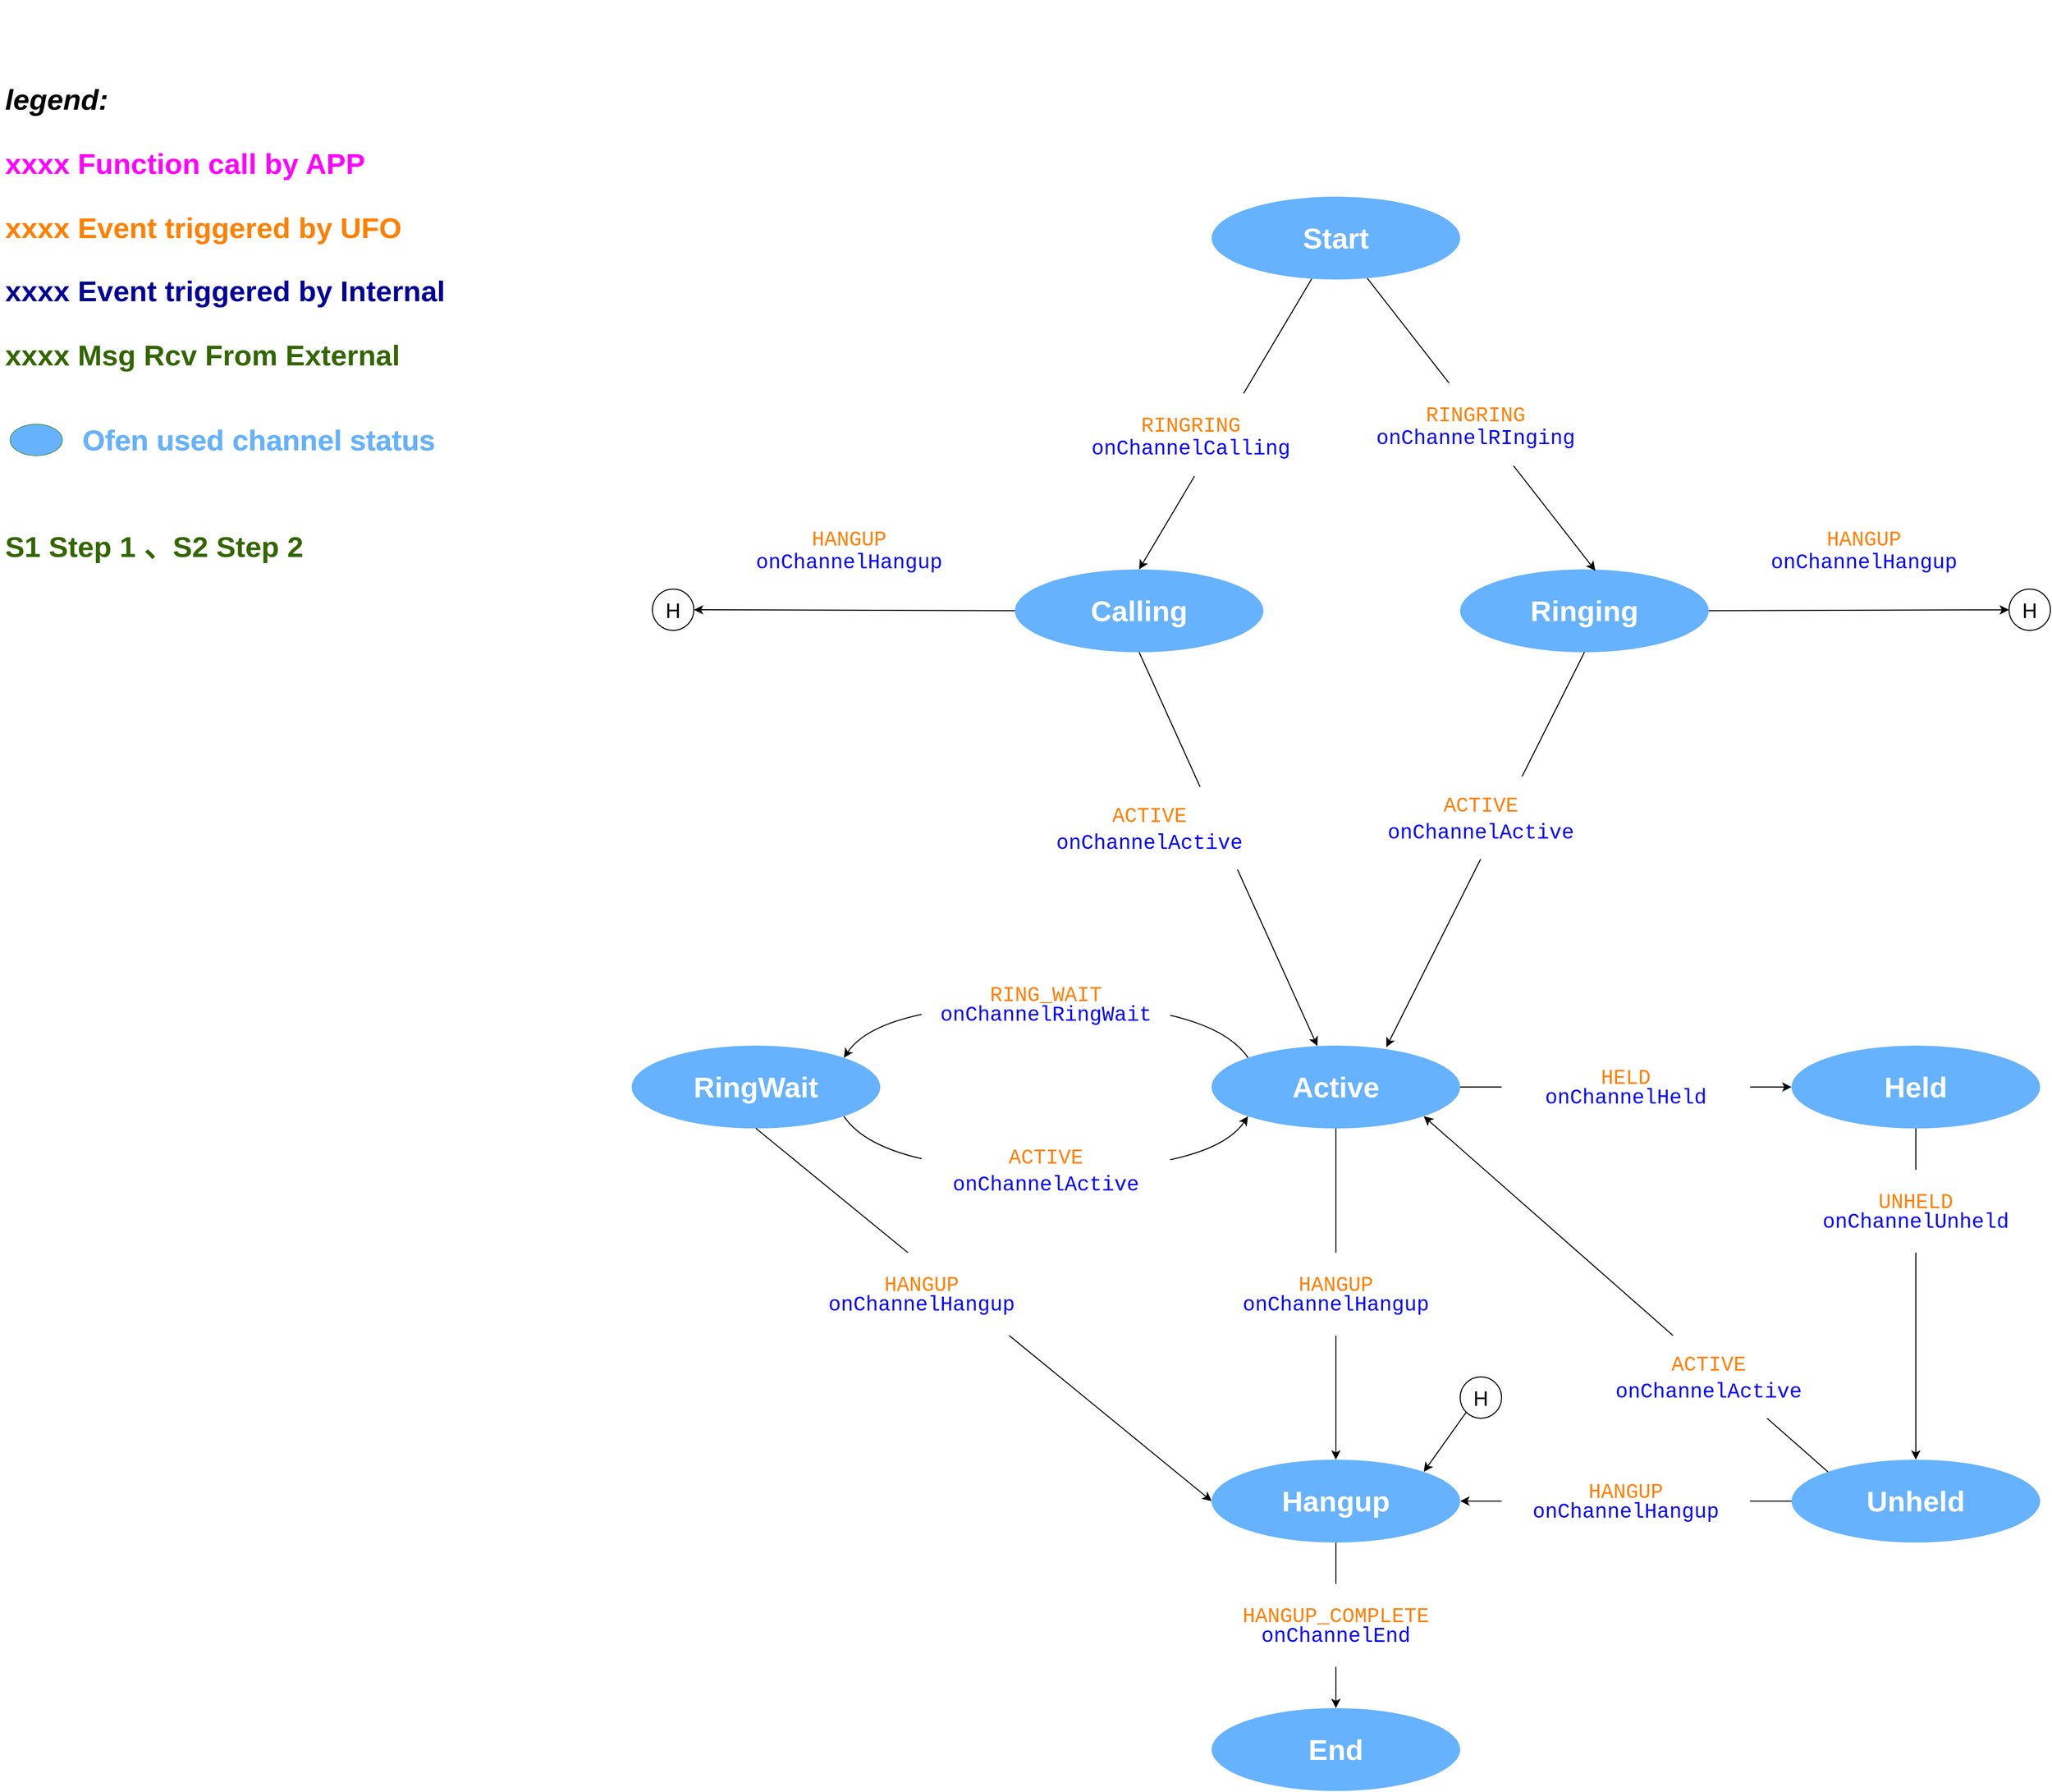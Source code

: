 <mxfile version="16.5.6" type="github">
  <diagram id="f_m_f8tIVZLu3XDVxjNI" name="第 1 页">
    <mxGraphModel dx="2631" dy="1709" grid="1" gridSize="10" guides="1" tooltips="1" connect="1" arrows="1" fold="1" page="1" pageScale="1" pageWidth="827" pageHeight="1169" math="0" shadow="0">
      <root>
        <mxCell id="0" />
        <mxCell id="1" parent="0" />
        <mxCell id="Gu_HGvraQtIG8CotYRPx-56" style="edgeStyle=none;rounded=0;orthogonalLoop=1;jettySize=auto;html=1;fontColor=#66B2FF;" edge="1" parent="1" source="Gu_HGvraQtIG8CotYRPx-2" target="Gu_HGvraQtIG8CotYRPx-57">
          <mxGeometry relative="1" as="geometry">
            <mxPoint x="3220" y="730" as="targetPoint" />
          </mxGeometry>
        </mxCell>
        <mxCell id="Gu_HGvraQtIG8CotYRPx-2" value="&lt;font style=&quot;font-size: 28px&quot;&gt;Ringing&lt;/font&gt;" style="ellipse;whiteSpace=wrap;html=1;rounded=1;labelBackgroundColor=none;fontSize=20;fillColor=#66B2FF;gradientColor=none;fontColor=#FFFFFF;fontStyle=1;strokeColor=none;" vertex="1" parent="1">
          <mxGeometry x="2760" y="700" width="240" height="80" as="geometry" />
        </mxCell>
        <mxCell id="Gu_HGvraQtIG8CotYRPx-5" value="&lt;font style=&quot;font-size: 28px&quot;&gt;Active&lt;/font&gt;" style="ellipse;whiteSpace=wrap;html=1;rounded=1;labelBackgroundColor=none;fontSize=20;fillColor=#66B2FF;gradientColor=none;fontColor=#FFFFFF;fontStyle=1;strokeColor=none;" vertex="1" parent="1">
          <mxGeometry x="2520" y="1160" width="240" height="80" as="geometry" />
        </mxCell>
        <mxCell id="Gu_HGvraQtIG8CotYRPx-6" value="&lt;span style=&quot;font-size: 28px&quot;&gt;Hangup&lt;/span&gt;" style="ellipse;whiteSpace=wrap;html=1;rounded=1;labelBackgroundColor=none;fontSize=20;fillColor=#66B2FF;gradientColor=none;fontColor=#FFFFFF;fontStyle=1;strokeColor=none;" vertex="1" parent="1">
          <mxGeometry x="2520" y="1560" width="240" height="80" as="geometry" />
        </mxCell>
        <mxCell id="Gu_HGvraQtIG8CotYRPx-7" value="" style="endArrow=classic;html=1;rounded=0;fontSize=20;fontColor=#0000FF;exitX=0.5;exitY=1;exitDx=0;exitDy=0;entryX=0.5;entryY=0;entryDx=0;entryDy=0;" edge="1" parent="1" source="Gu_HGvraQtIG8CotYRPx-5" target="Gu_HGvraQtIG8CotYRPx-6">
          <mxGeometry width="50" height="50" relative="1" as="geometry">
            <mxPoint x="2920" y="1270" as="sourcePoint" />
            <mxPoint x="2970" y="1220" as="targetPoint" />
          </mxGeometry>
        </mxCell>
        <mxCell id="Gu_HGvraQtIG8CotYRPx-8" value="&lt;div style=&quot;font-family: &amp;#34;consolas&amp;#34; , &amp;#34;courier new&amp;#34; , monospace ; line-height: 19px ; font-size: 20px&quot;&gt;HANGUP&lt;br&gt;&lt;div style=&quot;line-height: 19px&quot;&gt;&lt;font color=&quot;#0000ff&quot;&gt;onChannelHangup&lt;/font&gt;&lt;/div&gt;&lt;/div&gt;" style="rounded=0;whiteSpace=wrap;html=1;labelBackgroundColor=none;fontSize=20;fontColor=#FF8000;fillColor=#FFFFFF;gradientColor=none;strokeColor=none;" vertex="1" parent="1">
          <mxGeometry x="2520" y="1360" width="240" height="80" as="geometry" />
        </mxCell>
        <mxCell id="Gu_HGvraQtIG8CotYRPx-52" style="rounded=0;orthogonalLoop=1;jettySize=auto;html=1;fontColor=#66B2FF;entryX=0.544;entryY=0.016;entryDx=0;entryDy=0;entryPerimeter=0;" edge="1" parent="1" source="Gu_HGvraQtIG8CotYRPx-9" target="Gu_HGvraQtIG8CotYRPx-2">
          <mxGeometry relative="1" as="geometry" />
        </mxCell>
        <mxCell id="Gu_HGvraQtIG8CotYRPx-54" style="rounded=0;orthogonalLoop=1;jettySize=auto;html=1;entryX=0.5;entryY=0;entryDx=0;entryDy=0;fontColor=#66B2FF;" edge="1" parent="1" source="Gu_HGvraQtIG8CotYRPx-9" target="Gu_HGvraQtIG8CotYRPx-53">
          <mxGeometry relative="1" as="geometry" />
        </mxCell>
        <mxCell id="Gu_HGvraQtIG8CotYRPx-9" value="&lt;font style=&quot;font-size: 28px&quot;&gt;Start&lt;/font&gt;" style="ellipse;whiteSpace=wrap;html=1;rounded=1;labelBackgroundColor=none;fontSize=20;fillColor=#66B2FF;gradientColor=none;fontColor=#FFFFFF;fontStyle=1;strokeColor=none;" vertex="1" parent="1">
          <mxGeometry x="2520" y="340" width="240" height="80" as="geometry" />
        </mxCell>
        <mxCell id="Gu_HGvraQtIG8CotYRPx-10" value="&lt;font style=&quot;font-size: 28px&quot;&gt;Held&lt;/font&gt;" style="ellipse;whiteSpace=wrap;html=1;rounded=1;labelBackgroundColor=none;fontSize=20;fillColor=#66B2FF;gradientColor=none;fontColor=#FFFFFF;fontStyle=1;strokeColor=none;" vertex="1" parent="1">
          <mxGeometry x="3080" y="1160" width="240" height="80" as="geometry" />
        </mxCell>
        <mxCell id="Gu_HGvraQtIG8CotYRPx-11" value="&lt;span style=&quot;font-size: 28px&quot;&gt;Unheld&lt;/span&gt;" style="ellipse;whiteSpace=wrap;html=1;rounded=1;labelBackgroundColor=none;fontSize=20;fillColor=#66B2FF;gradientColor=none;fontColor=#FFFFFF;fontStyle=1;strokeColor=none;" vertex="1" parent="1">
          <mxGeometry x="3080" y="1560" width="240" height="80" as="geometry" />
        </mxCell>
        <mxCell id="Gu_HGvraQtIG8CotYRPx-12" value="" style="endArrow=classic;html=1;rounded=0;fontSize=20;fontColor=#FF8000;entryX=0.5;entryY=0;entryDx=0;entryDy=0;exitX=0.5;exitY=1;exitDx=0;exitDy=0;" edge="1" parent="1" source="Gu_HGvraQtIG8CotYRPx-10" target="Gu_HGvraQtIG8CotYRPx-11">
          <mxGeometry width="50" height="50" relative="1" as="geometry">
            <mxPoint x="3420" y="1340" as="sourcePoint" />
            <mxPoint x="3490" y="1270" as="targetPoint" />
          </mxGeometry>
        </mxCell>
        <mxCell id="Gu_HGvraQtIG8CotYRPx-13" value="&lt;span style=&quot;font-size: 28px&quot;&gt;End&lt;/span&gt;" style="ellipse;whiteSpace=wrap;html=1;rounded=1;labelBackgroundColor=none;fontSize=20;fillColor=#66B2FF;gradientColor=none;fontColor=#FFFFFF;fontStyle=1;strokeColor=none;" vertex="1" parent="1">
          <mxGeometry x="2520" y="1800" width="240" height="80" as="geometry" />
        </mxCell>
        <mxCell id="Gu_HGvraQtIG8CotYRPx-14" value="" style="endArrow=classic;html=1;rounded=0;fontSize=20;fontColor=#FF8000;exitX=0.5;exitY=1;exitDx=0;exitDy=0;entryX=0.5;entryY=0;entryDx=0;entryDy=0;" edge="1" parent="1" source="Gu_HGvraQtIG8CotYRPx-6" target="Gu_HGvraQtIG8CotYRPx-13">
          <mxGeometry width="50" height="50" relative="1" as="geometry">
            <mxPoint x="2760" y="1580" as="sourcePoint" />
            <mxPoint x="2810" y="1530" as="targetPoint" />
          </mxGeometry>
        </mxCell>
        <mxCell id="Gu_HGvraQtIG8CotYRPx-15" value="&lt;font style=&quot;font-size: 28px&quot;&gt;RingWait&lt;/font&gt;" style="ellipse;whiteSpace=wrap;html=1;rounded=1;labelBackgroundColor=none;fontSize=20;fillColor=#66B2FF;gradientColor=none;fontColor=#FFFFFF;fontStyle=1;strokeColor=none;" vertex="1" parent="1">
          <mxGeometry x="1960" y="1160" width="240" height="80" as="geometry" />
        </mxCell>
        <mxCell id="Gu_HGvraQtIG8CotYRPx-16" value="" style="endArrow=classic;html=1;rounded=0;fontSize=20;fontColor=#FF8000;entryX=0;entryY=0.5;entryDx=0;entryDy=0;exitX=0.5;exitY=1;exitDx=0;exitDy=0;" edge="1" parent="1" source="Gu_HGvraQtIG8CotYRPx-15" target="Gu_HGvraQtIG8CotYRPx-6">
          <mxGeometry width="50" height="50" relative="1" as="geometry">
            <mxPoint x="2070" y="1370" as="sourcePoint" />
            <mxPoint x="2250" y="1390" as="targetPoint" />
          </mxGeometry>
        </mxCell>
        <mxCell id="Gu_HGvraQtIG8CotYRPx-19" value="&lt;font style=&quot;font-size: 20px;&quot;&gt;H&lt;/font&gt;" style="ellipse;whiteSpace=wrap;html=1;aspect=fixed;rounded=1;labelBackgroundColor=none;fontSize=20;fontColor=#000000;strokeColor=default;fillColor=#FFFFFF;gradientColor=none;" vertex="1" parent="1">
          <mxGeometry x="2760" y="1480" width="40" height="40" as="geometry" />
        </mxCell>
        <mxCell id="Gu_HGvraQtIG8CotYRPx-20" value="" style="endArrow=classic;html=1;rounded=0;fontSize=20;fontColor=#0000FF;exitX=0;exitY=1;exitDx=0;exitDy=0;entryX=1;entryY=0;entryDx=0;entryDy=0;" edge="1" parent="1" source="Gu_HGvraQtIG8CotYRPx-19" target="Gu_HGvraQtIG8CotYRPx-6">
          <mxGeometry width="50" height="50" relative="1" as="geometry">
            <mxPoint x="2390" y="1500" as="sourcePoint" />
            <mxPoint x="2440" y="1450" as="targetPoint" />
          </mxGeometry>
        </mxCell>
        <mxCell id="Gu_HGvraQtIG8CotYRPx-21" value="" style="endArrow=classic;html=1;rounded=0;fontSize=20;fontColor=#0000FF;exitX=0;exitY=0;exitDx=0;exitDy=0;entryX=1;entryY=1;entryDx=0;entryDy=0;" edge="1" parent="1" source="Gu_HGvraQtIG8CotYRPx-11" target="Gu_HGvraQtIG8CotYRPx-5">
          <mxGeometry width="50" height="50" relative="1" as="geometry">
            <mxPoint x="2780" y="1350" as="sourcePoint" />
            <mxPoint x="2760" y="1300" as="targetPoint" />
          </mxGeometry>
        </mxCell>
        <mxCell id="Gu_HGvraQtIG8CotYRPx-22" value="" style="endArrow=classic;html=1;rounded=0;fontSize=20;fontColor=#0000FF;entryX=1;entryY=0.5;entryDx=0;entryDy=0;exitX=0;exitY=0.5;exitDx=0;exitDy=0;" edge="1" parent="1" source="Gu_HGvraQtIG8CotYRPx-11" target="Gu_HGvraQtIG8CotYRPx-6">
          <mxGeometry width="50" height="50" relative="1" as="geometry">
            <mxPoint x="3050" y="1680" as="sourcePoint" />
            <mxPoint x="3100" y="1630" as="targetPoint" />
          </mxGeometry>
        </mxCell>
        <mxCell id="Gu_HGvraQtIG8CotYRPx-23" value="" style="curved=1;endArrow=classic;html=1;rounded=0;fontSize=20;fontColor=#0000FF;exitX=1;exitY=1;exitDx=0;exitDy=0;entryX=0;entryY=1;entryDx=0;entryDy=0;" edge="1" parent="1" source="Gu_HGvraQtIG8CotYRPx-15" target="Gu_HGvraQtIG8CotYRPx-5">
          <mxGeometry width="50" height="50" relative="1" as="geometry">
            <mxPoint x="2260" y="1350" as="sourcePoint" />
            <mxPoint x="2310" y="1300" as="targetPoint" />
            <Array as="points">
              <mxPoint x="2200" y="1280" />
              <mxPoint x="2520" y="1280" />
            </Array>
          </mxGeometry>
        </mxCell>
        <mxCell id="Gu_HGvraQtIG8CotYRPx-24" value="&lt;span style=&quot;font-family: &amp;#34;consolas&amp;#34; , &amp;#34;courier new&amp;#34; , monospace&quot;&gt;HANGUP&lt;/span&gt;&lt;span style=&quot;font-family: &amp;#34;consolas&amp;#34; , &amp;#34;courier new&amp;#34; , monospace&quot;&gt;&lt;br&gt;&lt;/span&gt;&lt;div style=&quot;font-family: &amp;#34;consolas&amp;#34; , &amp;#34;courier new&amp;#34; , monospace ; line-height: 19px ; font-size: 20px&quot;&gt;&lt;font style=&quot;font-size: 20px&quot; color=&quot;#0000ff&quot;&gt;onChannelHangup&lt;/font&gt;&lt;/div&gt;" style="rounded=0;whiteSpace=wrap;html=1;labelBackgroundColor=none;fontSize=20;fontColor=#FF8000;fillColor=#FFFFFF;gradientColor=none;strokeColor=none;" vertex="1" parent="1">
          <mxGeometry x="3030" y="640" width="240" height="80" as="geometry" />
        </mxCell>
        <mxCell id="Gu_HGvraQtIG8CotYRPx-27" value="&lt;span style=&quot;font-family: &amp;#34;consolas&amp;#34; , &amp;#34;courier new&amp;#34; , monospace&quot;&gt;ACTIVE&lt;/span&gt;&lt;span style=&quot;font-family: &amp;#34;consolas&amp;#34; , &amp;#34;courier new&amp;#34; , monospace&quot;&gt;&lt;br&gt;&lt;/span&gt;&lt;span style=&quot;color: rgb(0 , 0 , 255) ; font-family: &amp;#34;consolas&amp;#34; , &amp;#34;courier new&amp;#34; , monospace&quot;&gt;onChannel&lt;/span&gt;&lt;span style=&quot;color: rgb(0 , 0 , 255) ; font-family: &amp;#34;consolas&amp;#34; , &amp;#34;courier new&amp;#34; , monospace&quot;&gt;Active&lt;/span&gt;&lt;span style=&quot;color: rgb(0 , 0 , 255) ; font-family: &amp;#34;consolas&amp;#34; , &amp;#34;courier new&amp;#34; , monospace&quot;&gt;&lt;br&gt;&lt;/span&gt;" style="rounded=0;whiteSpace=wrap;html=1;labelBackgroundColor=none;fontSize=20;fontColor=#FF8000;fillColor=#FFFFFF;gradientColor=none;strokeColor=none;" vertex="1" parent="1">
          <mxGeometry x="2240" y="1240" width="240" height="80" as="geometry" />
        </mxCell>
        <mxCell id="Gu_HGvraQtIG8CotYRPx-28" value="" style="curved=1;endArrow=classic;html=1;rounded=0;exitX=0;exitY=0;exitDx=0;exitDy=0;entryX=1;entryY=0;entryDx=0;entryDy=0;" edge="1" parent="1" source="Gu_HGvraQtIG8CotYRPx-5" target="Gu_HGvraQtIG8CotYRPx-15">
          <mxGeometry width="50" height="50" relative="1" as="geometry">
            <mxPoint x="2560" y="1070" as="sourcePoint" />
            <mxPoint x="2310" y="1000" as="targetPoint" />
            <Array as="points">
              <mxPoint x="2520" y="1120" />
              <mxPoint x="2200" y="1120" />
            </Array>
          </mxGeometry>
        </mxCell>
        <mxCell id="Gu_HGvraQtIG8CotYRPx-29" value="&lt;div style=&quot;font-family: &amp;#34;consolas&amp;#34; , &amp;#34;courier new&amp;#34; , monospace ; line-height: 19px ; font-size: 20px&quot;&gt;RING_WAIT&lt;br&gt;&lt;div style=&quot;line-height: 19px&quot;&gt;&lt;font color=&quot;#0000ff&quot;&gt;onChannelRingWait&lt;/font&gt;&lt;/div&gt;&lt;/div&gt;" style="rounded=0;whiteSpace=wrap;html=1;labelBackgroundColor=none;fontSize=20;fontColor=#FF8000;fillColor=#FFFFFF;gradientColor=none;strokeColor=none;" vertex="1" parent="1">
          <mxGeometry x="2240" y="1080" width="240" height="80" as="geometry" />
        </mxCell>
        <mxCell id="Gu_HGvraQtIG8CotYRPx-30" value="" style="endArrow=classic;html=1;rounded=0;exitX=1;exitY=0.5;exitDx=0;exitDy=0;entryX=0;entryY=0.5;entryDx=0;entryDy=0;" edge="1" parent="1" source="Gu_HGvraQtIG8CotYRPx-5" target="Gu_HGvraQtIG8CotYRPx-10">
          <mxGeometry width="50" height="50" relative="1" as="geometry">
            <mxPoint x="3000" y="1080" as="sourcePoint" />
            <mxPoint x="3050" y="1030" as="targetPoint" />
          </mxGeometry>
        </mxCell>
        <mxCell id="Gu_HGvraQtIG8CotYRPx-31" value="&lt;div style=&quot;font-family: &amp;#34;consolas&amp;#34; , &amp;#34;courier new&amp;#34; , monospace ; line-height: 19px ; font-size: 20px&quot;&gt;HELD&lt;br&gt;&lt;div style=&quot;line-height: 19px&quot;&gt;&lt;font color=&quot;#0000ff&quot;&gt;onChannelHeld&lt;/font&gt;&lt;/div&gt;&lt;/div&gt;" style="rounded=0;whiteSpace=wrap;html=1;labelBackgroundColor=none;fontSize=20;fontColor=#FF8000;fillColor=#FFFFFF;gradientColor=none;strokeColor=none;" vertex="1" parent="1">
          <mxGeometry x="2800" y="1160" width="240" height="80" as="geometry" />
        </mxCell>
        <mxCell id="Gu_HGvraQtIG8CotYRPx-32" value="&lt;div style=&quot;font-family: &amp;#34;consolas&amp;#34; , &amp;#34;courier new&amp;#34; , monospace ; line-height: 19px ; font-size: 20px&quot;&gt;UNHELD&lt;br&gt;&lt;div style=&quot;line-height: 19px&quot;&gt;&lt;font color=&quot;#0000ff&quot;&gt;onChannelUnheld&lt;/font&gt;&lt;/div&gt;&lt;/div&gt;" style="rounded=0;whiteSpace=wrap;html=1;labelBackgroundColor=none;fontSize=20;fontColor=#FF8000;fillColor=#FFFFFF;gradientColor=none;strokeColor=none;" vertex="1" parent="1">
          <mxGeometry x="3080" y="1280" width="240" height="80" as="geometry" />
        </mxCell>
        <mxCell id="Gu_HGvraQtIG8CotYRPx-33" value="&lt;span style=&quot;font-family: &amp;#34;consolas&amp;#34; , &amp;#34;courier new&amp;#34; , monospace&quot;&gt;ACTIVE&lt;/span&gt;&lt;span style=&quot;font-family: &amp;#34;consolas&amp;#34; , &amp;#34;courier new&amp;#34; , monospace&quot;&gt;&lt;br&gt;&lt;/span&gt;&lt;span style=&quot;color: rgb(0 , 0 , 255) ; font-family: &amp;#34;consolas&amp;#34; , &amp;#34;courier new&amp;#34; , monospace&quot;&gt;onChannel&lt;/span&gt;&lt;span style=&quot;color: rgb(0 , 0 , 255) ; font-family: &amp;#34;consolas&amp;#34; , &amp;#34;courier new&amp;#34; , monospace&quot;&gt;Active&lt;/span&gt;&lt;span style=&quot;color: rgb(0 , 0 , 255) ; font-family: &amp;#34;consolas&amp;#34; , &amp;#34;courier new&amp;#34; , monospace&quot;&gt;&lt;br&gt;&lt;/span&gt;" style="rounded=0;whiteSpace=wrap;html=1;labelBackgroundColor=none;fontSize=20;fontColor=#FF8000;fillColor=#FFFFFF;gradientColor=none;strokeColor=none;" vertex="1" parent="1">
          <mxGeometry x="2880" y="1440" width="240" height="80" as="geometry" />
        </mxCell>
        <mxCell id="Gu_HGvraQtIG8CotYRPx-34" value="&lt;div style=&quot;font-family: &amp;#34;consolas&amp;#34; , &amp;#34;courier new&amp;#34; , monospace ; line-height: 19px ; font-size: 20px&quot;&gt;HANGUP_COMPLETE&lt;br&gt;&lt;div style=&quot;line-height: 19px&quot;&gt;&lt;font color=&quot;#0000ff&quot;&gt;onChannelEnd&lt;/font&gt;&lt;/div&gt;&lt;/div&gt;" style="rounded=0;whiteSpace=wrap;html=1;labelBackgroundColor=none;fontSize=20;fontColor=#FF8000;fillColor=#FFFFFF;gradientColor=none;strokeColor=none;" vertex="1" parent="1">
          <mxGeometry x="2440" y="1680" width="400" height="80" as="geometry" />
        </mxCell>
        <mxCell id="Gu_HGvraQtIG8CotYRPx-35" value="&lt;div style=&quot;font-family: &amp;#34;consolas&amp;#34; , &amp;#34;courier new&amp;#34; , monospace ; line-height: 19px ; font-size: 20px&quot;&gt;HANGUP&lt;br&gt;&lt;div style=&quot;line-height: 19px&quot;&gt;&lt;font color=&quot;#0000ff&quot;&gt;onChannelHangup&lt;/font&gt;&lt;/div&gt;&lt;/div&gt;" style="rounded=0;whiteSpace=wrap;html=1;labelBackgroundColor=none;fontSize=20;fontColor=#FF8000;fillColor=#FFFFFF;gradientColor=none;strokeColor=none;" vertex="1" parent="1">
          <mxGeometry x="2800" y="1560" width="240" height="80" as="geometry" />
        </mxCell>
        <mxCell id="Gu_HGvraQtIG8CotYRPx-36" value="&lt;div style=&quot;font-family: &amp;#34;consolas&amp;#34; , &amp;#34;courier new&amp;#34; , monospace ; line-height: 19px ; font-size: 20px&quot;&gt;HANGUP&lt;br&gt;&lt;div style=&quot;line-height: 19px&quot;&gt;&lt;font color=&quot;#0000ff&quot;&gt;onChannelHangup&lt;/font&gt;&lt;/div&gt;&lt;/div&gt;" style="rounded=0;whiteSpace=wrap;html=1;labelBackgroundColor=none;fontSize=20;fontColor=#FF8000;fillColor=#FFFFFF;gradientColor=none;strokeColor=none;" vertex="1" parent="1">
          <mxGeometry x="2120" y="1360" width="240" height="80" as="geometry" />
        </mxCell>
        <mxCell id="Gu_HGvraQtIG8CotYRPx-37" style="edgeStyle=none;curved=1;rounded=0;orthogonalLoop=1;jettySize=auto;html=1;endArrow=classic;startSize=6;endSize=6;sourcePerimeterSpacing=8;targetPerimeterSpacing=8;endFill=1;exitX=0.5;exitY=1;exitDx=0;exitDy=0;entryX=0.703;entryY=0.018;entryDx=0;entryDy=0;entryPerimeter=0;" edge="1" parent="1" source="Gu_HGvraQtIG8CotYRPx-2" target="Gu_HGvraQtIG8CotYRPx-5">
          <mxGeometry relative="1" as="geometry">
            <mxPoint x="2640" y="928" as="sourcePoint" />
          </mxGeometry>
        </mxCell>
        <mxCell id="Gu_HGvraQtIG8CotYRPx-45" value="&lt;h1 style=&quot;font-size: 28px&quot;&gt;&lt;font style=&quot;font-size: 28px&quot;&gt;&lt;br&gt;&lt;/font&gt;&lt;/h1&gt;&lt;p style=&quot;font-size: 28px&quot;&gt;&lt;font style=&quot;font-size: 28px&quot;&gt;&lt;b&gt;&lt;i&gt;legend:&lt;/i&gt;&lt;/b&gt;&lt;/font&gt;&lt;/p&gt;&lt;p style=&quot;font-size: 28px&quot;&gt;&lt;font color=&quot;#ff00ff&quot; style=&quot;font-size: 28px&quot;&gt;&lt;b&gt;xxxx Function call by APP&lt;/b&gt;&lt;/font&gt;&lt;/p&gt;&lt;p style=&quot;font-size: 28px&quot;&gt;&lt;font style=&quot;font-size: 28px&quot;&gt;&lt;b style=&quot;color: rgb(255 , 128 , 0)&quot;&gt;xxxx Event triggered&amp;nbsp;by UFO&lt;/b&gt;&lt;font color=&quot;#ff00ff&quot; style=&quot;font-size: 28px&quot;&gt;&lt;b&gt;&lt;br&gt;&lt;/b&gt;&lt;/font&gt;&lt;/font&gt;&lt;/p&gt;&lt;p style=&quot;font-size: 28px&quot;&gt;&lt;b&gt;&lt;font style=&quot;font-size: 28px&quot;&gt;&lt;font color=&quot;#000099&quot; style=&quot;font-size: 28px&quot;&gt;xxxx Event triggered&amp;nbsp;by Internal&lt;/font&gt;&lt;font color=&quot;#ff00ff&quot; style=&quot;font-size: 28px&quot;&gt;&lt;br&gt;&lt;/font&gt;&lt;/font&gt;&lt;/b&gt;&lt;/p&gt;&lt;p style=&quot;font-size: 28px&quot;&gt;&lt;font color=&quot;#336600&quot; style=&quot;font-size: 28px&quot;&gt;&lt;b&gt;xxxx Msg Rcv From External&lt;/b&gt;&lt;/font&gt;&lt;/p&gt;&lt;p style=&quot;font-size: 28px&quot;&gt;&lt;font color=&quot;#336600&quot; style=&quot;font-size: 28px&quot;&gt;&lt;b&gt;&lt;br&gt;&lt;/b&gt;&lt;/font&gt;&lt;/p&gt;&lt;p style=&quot;font-size: 28px&quot;&gt;&lt;font color=&quot;#336600&quot; style=&quot;font-size: 28px&quot;&gt;&lt;b&gt;&lt;br&gt;&lt;/b&gt;&lt;/font&gt;&lt;/p&gt;&lt;p style=&quot;font-size: 28px&quot;&gt;&lt;font color=&quot;#336600&quot; style=&quot;font-size: 28px&quot;&gt;&lt;b&gt;S1 Step 1 、S2 Step 2&lt;/b&gt;&lt;/font&gt;&lt;/p&gt;&lt;p style=&quot;font-size: 28px&quot;&gt;&lt;font style=&quot;font-size: 28px&quot;&gt;&lt;br&gt;&lt;/font&gt;&lt;/p&gt;&lt;p style=&quot;font-size: 28px&quot;&gt;&lt;font color=&quot;#ff8000&quot; style=&quot;font-size: 28px&quot;&gt;&lt;br&gt;&lt;/font&gt;&lt;/p&gt;&lt;p style=&quot;font-size: 28px&quot;&gt;&lt;font color=&quot;#ff8000&quot; style=&quot;font-size: 28px&quot;&gt;&lt;br&gt;&lt;/font&gt;&lt;/p&gt;&lt;p style=&quot;font-size: 28px&quot;&gt;&lt;br&gt;&lt;/p&gt;" style="text;html=1;strokeColor=none;fillColor=none;spacing=5;spacingTop=-20;whiteSpace=wrap;overflow=hidden;rounded=0;" vertex="1" parent="1">
          <mxGeometry x="1350" y="160" width="661" height="560" as="geometry" />
        </mxCell>
        <mxCell id="Gu_HGvraQtIG8CotYRPx-46" value="&lt;font size=&quot;1&quot;&gt;&lt;b style=&quot;font-size: 28px&quot;&gt;Ofen used channel status&lt;/b&gt;&lt;/font&gt;" style="text;html=1;align=center;verticalAlign=middle;whiteSpace=wrap;rounded=0;strokeWidth=5;fontColor=#51877E;" vertex="1" parent="1">
          <mxGeometry x="1400" y="560" width="400" height="30" as="geometry" />
        </mxCell>
        <mxCell id="Gu_HGvraQtIG8CotYRPx-47" value="" style="ellipse;whiteSpace=wrap;html=1;fillColor=#60a917;strokeColor=#2D7600;strokeWidth=1;fontColor=#ffffff;" vertex="1" parent="1">
          <mxGeometry x="1360" y="560" width="50" height="30" as="geometry" />
        </mxCell>
        <mxCell id="Gu_HGvraQtIG8CotYRPx-48" value="&lt;font size=&quot;1&quot; color=&quot;#66b2ff&quot;&gt;&lt;b style=&quot;font-size: 28px&quot;&gt;Ofen used channel status&lt;/b&gt;&lt;/font&gt;" style="text;html=1;align=center;verticalAlign=middle;whiteSpace=wrap;rounded=0;strokeWidth=5;fontColor=#51877E;" vertex="1" parent="1">
          <mxGeometry x="1400" y="560" width="400" height="30" as="geometry" />
        </mxCell>
        <mxCell id="Gu_HGvraQtIG8CotYRPx-49" value="" style="ellipse;whiteSpace=wrap;html=1;fillColor=#66B2FF;strokeColor=none;strokeWidth=1;fontColor=#ffffff;" vertex="1" parent="1">
          <mxGeometry x="1360" y="560" width="50" height="30" as="geometry" />
        </mxCell>
        <mxCell id="Gu_HGvraQtIG8CotYRPx-55" style="rounded=0;orthogonalLoop=1;jettySize=auto;html=1;fontColor=#66B2FF;exitX=0.5;exitY=1;exitDx=0;exitDy=0;" edge="1" parent="1" source="Gu_HGvraQtIG8CotYRPx-53" target="Gu_HGvraQtIG8CotYRPx-5">
          <mxGeometry relative="1" as="geometry" />
        </mxCell>
        <mxCell id="Gu_HGvraQtIG8CotYRPx-58" style="edgeStyle=none;rounded=0;orthogonalLoop=1;jettySize=auto;html=1;fontColor=#66B2FF;" edge="1" parent="1" source="Gu_HGvraQtIG8CotYRPx-53" target="Gu_HGvraQtIG8CotYRPx-59">
          <mxGeometry relative="1" as="geometry">
            <mxPoint x="2040" y="740" as="targetPoint" />
          </mxGeometry>
        </mxCell>
        <mxCell id="Gu_HGvraQtIG8CotYRPx-53" value="&lt;font style=&quot;font-size: 28px&quot;&gt;Calling&lt;/font&gt;" style="ellipse;whiteSpace=wrap;html=1;rounded=1;labelBackgroundColor=none;fontSize=20;fillColor=#66B2FF;gradientColor=none;fontColor=#FFFFFF;fontStyle=1;strokeColor=none;" vertex="1" parent="1">
          <mxGeometry x="2330" y="700" width="240" height="80" as="geometry" />
        </mxCell>
        <mxCell id="Gu_HGvraQtIG8CotYRPx-57" value="&lt;font style=&quot;font-size: 20px;&quot;&gt;H&lt;/font&gt;" style="ellipse;whiteSpace=wrap;html=1;aspect=fixed;rounded=1;labelBackgroundColor=none;fontSize=20;fontColor=#000000;strokeColor=default;fillColor=#FFFFFF;gradientColor=none;" vertex="1" parent="1">
          <mxGeometry x="3290" y="719" width="40" height="40" as="geometry" />
        </mxCell>
        <mxCell id="Gu_HGvraQtIG8CotYRPx-59" value="&lt;font style=&quot;font-size: 20px;&quot;&gt;H&lt;/font&gt;" style="ellipse;whiteSpace=wrap;html=1;aspect=fixed;rounded=1;labelBackgroundColor=none;fontSize=20;fontColor=#000000;strokeColor=default;fillColor=#FFFFFF;gradientColor=none;" vertex="1" parent="1">
          <mxGeometry x="1980" y="719" width="40" height="40" as="geometry" />
        </mxCell>
        <mxCell id="Gu_HGvraQtIG8CotYRPx-60" value="&lt;span style=&quot;font-family: &amp;#34;consolas&amp;#34; , &amp;#34;courier new&amp;#34; , monospace&quot;&gt;HANGUP&lt;/span&gt;&lt;span style=&quot;font-family: &amp;#34;consolas&amp;#34; , &amp;#34;courier new&amp;#34; , monospace&quot;&gt;&lt;br&gt;&lt;/span&gt;&lt;div style=&quot;font-family: &amp;#34;consolas&amp;#34; , &amp;#34;courier new&amp;#34; , monospace ; line-height: 19px ; font-size: 20px&quot;&gt;&lt;font style=&quot;font-size: 20px&quot; color=&quot;#0000ff&quot;&gt;onChannelHangup&lt;/font&gt;&lt;/div&gt;" style="rounded=0;whiteSpace=wrap;html=1;labelBackgroundColor=none;fontSize=20;fontColor=#FF8000;fillColor=#FFFFFF;gradientColor=none;strokeColor=none;" vertex="1" parent="1">
          <mxGeometry x="2050" y="640" width="240" height="80" as="geometry" />
        </mxCell>
        <mxCell id="Gu_HGvraQtIG8CotYRPx-61" value="&lt;span style=&quot;font-family: &amp;#34;consolas&amp;#34; , &amp;#34;courier new&amp;#34; , monospace&quot;&gt;RINGRING&lt;br&gt;&lt;/span&gt;&lt;div style=&quot;font-family: &amp;#34;consolas&amp;#34; , &amp;#34;courier new&amp;#34; , monospace ; line-height: 19px ; font-size: 20px&quot;&gt;&lt;font style=&quot;font-size: 20px&quot; color=&quot;#0000ff&quot;&gt;onChannelCalling&lt;/font&gt;&lt;/div&gt;" style="rounded=0;whiteSpace=wrap;html=1;labelBackgroundColor=none;fontSize=20;fontColor=#FF8000;fillColor=#FFFFFF;gradientColor=none;strokeColor=none;" vertex="1" parent="1">
          <mxGeometry x="2380" y="530" width="240" height="80" as="geometry" />
        </mxCell>
        <mxCell id="Gu_HGvraQtIG8CotYRPx-62" value="&lt;span style=&quot;font-family: &amp;#34;consolas&amp;#34; , &amp;#34;courier new&amp;#34; , monospace&quot;&gt;RINGRING&lt;/span&gt;&lt;span style=&quot;font-family: &amp;#34;consolas&amp;#34; , &amp;#34;courier new&amp;#34; , monospace&quot;&gt;&lt;br&gt;&lt;/span&gt;&lt;div style=&quot;font-family: &amp;#34;consolas&amp;#34; , &amp;#34;courier new&amp;#34; , monospace ; line-height: 19px ; font-size: 20px&quot;&gt;&lt;font style=&quot;font-size: 20px&quot; color=&quot;#0000ff&quot;&gt;onChannelRInging&lt;/font&gt;&lt;/div&gt;" style="rounded=0;whiteSpace=wrap;html=1;labelBackgroundColor=none;fontSize=20;fontColor=#FF8000;fillColor=#FFFFFF;gradientColor=none;strokeColor=none;" vertex="1" parent="1">
          <mxGeometry x="2655" y="520" width="240" height="80" as="geometry" />
        </mxCell>
        <mxCell id="Gu_HGvraQtIG8CotYRPx-64" value="&lt;span style=&quot;font-family: &amp;#34;consolas&amp;#34; , &amp;#34;courier new&amp;#34; , monospace&quot;&gt;ACTIVE&lt;/span&gt;&lt;span style=&quot;font-family: &amp;#34;consolas&amp;#34; , &amp;#34;courier new&amp;#34; , monospace&quot;&gt;&lt;br&gt;&lt;/span&gt;&lt;span style=&quot;color: rgb(0 , 0 , 255) ; font-family: &amp;#34;consolas&amp;#34; , &amp;#34;courier new&amp;#34; , monospace&quot;&gt;onChannel&lt;/span&gt;&lt;span style=&quot;color: rgb(0 , 0 , 255) ; font-family: &amp;#34;consolas&amp;#34; , &amp;#34;courier new&amp;#34; , monospace&quot;&gt;Active&lt;/span&gt;&lt;span style=&quot;color: rgb(0 , 0 , 255) ; font-family: &amp;#34;consolas&amp;#34; , &amp;#34;courier new&amp;#34; , monospace&quot;&gt;&lt;br&gt;&lt;/span&gt;" style="rounded=0;whiteSpace=wrap;html=1;labelBackgroundColor=none;fontSize=20;fontColor=#FF8000;fillColor=#FFFFFF;gradientColor=none;strokeColor=none;" vertex="1" parent="1">
          <mxGeometry x="2340" y="910" width="240" height="80" as="geometry" />
        </mxCell>
        <mxCell id="Gu_HGvraQtIG8CotYRPx-65" value="&lt;span style=&quot;font-family: &amp;#34;consolas&amp;#34; , &amp;#34;courier new&amp;#34; , monospace&quot;&gt;ACTIVE&lt;/span&gt;&lt;span style=&quot;font-family: &amp;#34;consolas&amp;#34; , &amp;#34;courier new&amp;#34; , monospace&quot;&gt;&lt;br&gt;&lt;/span&gt;&lt;span style=&quot;color: rgb(0 , 0 , 255) ; font-family: &amp;#34;consolas&amp;#34; , &amp;#34;courier new&amp;#34; , monospace&quot;&gt;onChannel&lt;/span&gt;&lt;span style=&quot;color: rgb(0 , 0 , 255) ; font-family: &amp;#34;consolas&amp;#34; , &amp;#34;courier new&amp;#34; , monospace&quot;&gt;Active&lt;/span&gt;&lt;span style=&quot;color: rgb(0 , 0 , 255) ; font-family: &amp;#34;consolas&amp;#34; , &amp;#34;courier new&amp;#34; , monospace&quot;&gt;&lt;br&gt;&lt;/span&gt;" style="rounded=0;whiteSpace=wrap;html=1;labelBackgroundColor=none;fontSize=20;fontColor=#FF8000;fillColor=#FFFFFF;gradientColor=none;strokeColor=none;" vertex="1" parent="1">
          <mxGeometry x="2660" y="900" width="240" height="80" as="geometry" />
        </mxCell>
      </root>
    </mxGraphModel>
  </diagram>
</mxfile>
